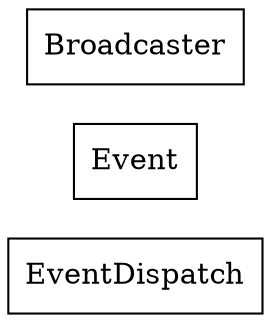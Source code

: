 strict digraph class_diagram {
  rankdir=LR;
  TypeEventDispatch[
    label="EventDispatch",
    URL="EventDispatch.html",
    tooltip="com.sekati.events.EventDispatch",
    shape="record"
  ];
  TypeEvent[
    label="Event",
    URL="Event.html",
    tooltip="com.sekati.events.Event",
    shape="record"
  ];
  TypeBroadcaster[
    label="Broadcaster",
    URL="Broadcaster.html",
    tooltip="com.sekati.events.Broadcaster",
    shape="record"
  ];
}

